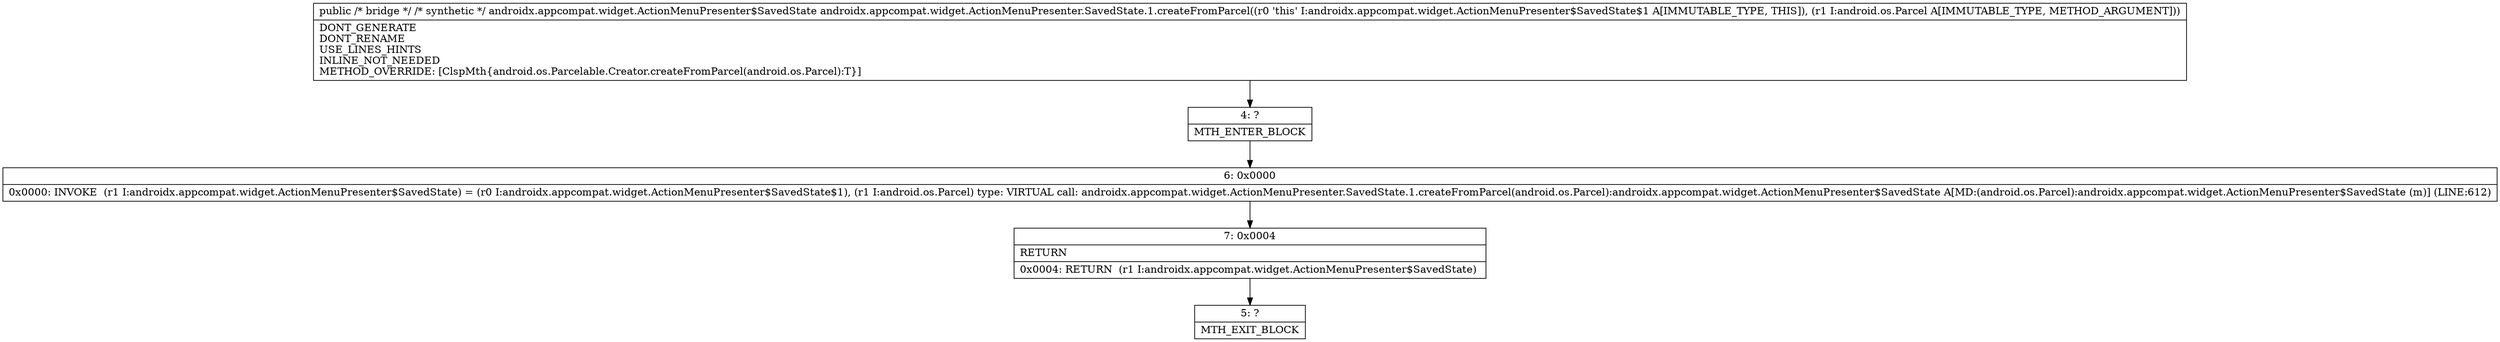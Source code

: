 digraph "CFG forandroidx.appcompat.widget.ActionMenuPresenter.SavedState.1.createFromParcel(Landroid\/os\/Parcel;)Ljava\/lang\/Object;" {
Node_4 [shape=record,label="{4\:\ ?|MTH_ENTER_BLOCK\l}"];
Node_6 [shape=record,label="{6\:\ 0x0000|0x0000: INVOKE  (r1 I:androidx.appcompat.widget.ActionMenuPresenter$SavedState) = (r0 I:androidx.appcompat.widget.ActionMenuPresenter$SavedState$1), (r1 I:android.os.Parcel) type: VIRTUAL call: androidx.appcompat.widget.ActionMenuPresenter.SavedState.1.createFromParcel(android.os.Parcel):androidx.appcompat.widget.ActionMenuPresenter$SavedState A[MD:(android.os.Parcel):androidx.appcompat.widget.ActionMenuPresenter$SavedState (m)] (LINE:612)\l}"];
Node_7 [shape=record,label="{7\:\ 0x0004|RETURN\l|0x0004: RETURN  (r1 I:androidx.appcompat.widget.ActionMenuPresenter$SavedState) \l}"];
Node_5 [shape=record,label="{5\:\ ?|MTH_EXIT_BLOCK\l}"];
MethodNode[shape=record,label="{public \/* bridge *\/ \/* synthetic *\/ androidx.appcompat.widget.ActionMenuPresenter$SavedState androidx.appcompat.widget.ActionMenuPresenter.SavedState.1.createFromParcel((r0 'this' I:androidx.appcompat.widget.ActionMenuPresenter$SavedState$1 A[IMMUTABLE_TYPE, THIS]), (r1 I:android.os.Parcel A[IMMUTABLE_TYPE, METHOD_ARGUMENT]))  | DONT_GENERATE\lDONT_RENAME\lUSE_LINES_HINTS\lINLINE_NOT_NEEDED\lMETHOD_OVERRIDE: [ClspMth\{android.os.Parcelable.Creator.createFromParcel(android.os.Parcel):T\}]\l}"];
MethodNode -> Node_4;Node_4 -> Node_6;
Node_6 -> Node_7;
Node_7 -> Node_5;
}

